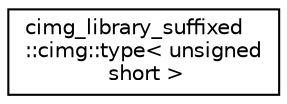 digraph "Graphical Class Hierarchy"
{
  edge [fontname="Helvetica",fontsize="10",labelfontname="Helvetica",labelfontsize="10"];
  node [fontname="Helvetica",fontsize="10",shape=record];
  rankdir="LR";
  Node1 [label="cimg_library_suffixed\l::cimg::type\< unsigned\l short \>",height=0.2,width=0.4,color="black", fillcolor="white", style="filled",URL="$structcimg__library__suffixed_1_1cimg_1_1type_3_01unsigned_01short_01_4.html"];
}
